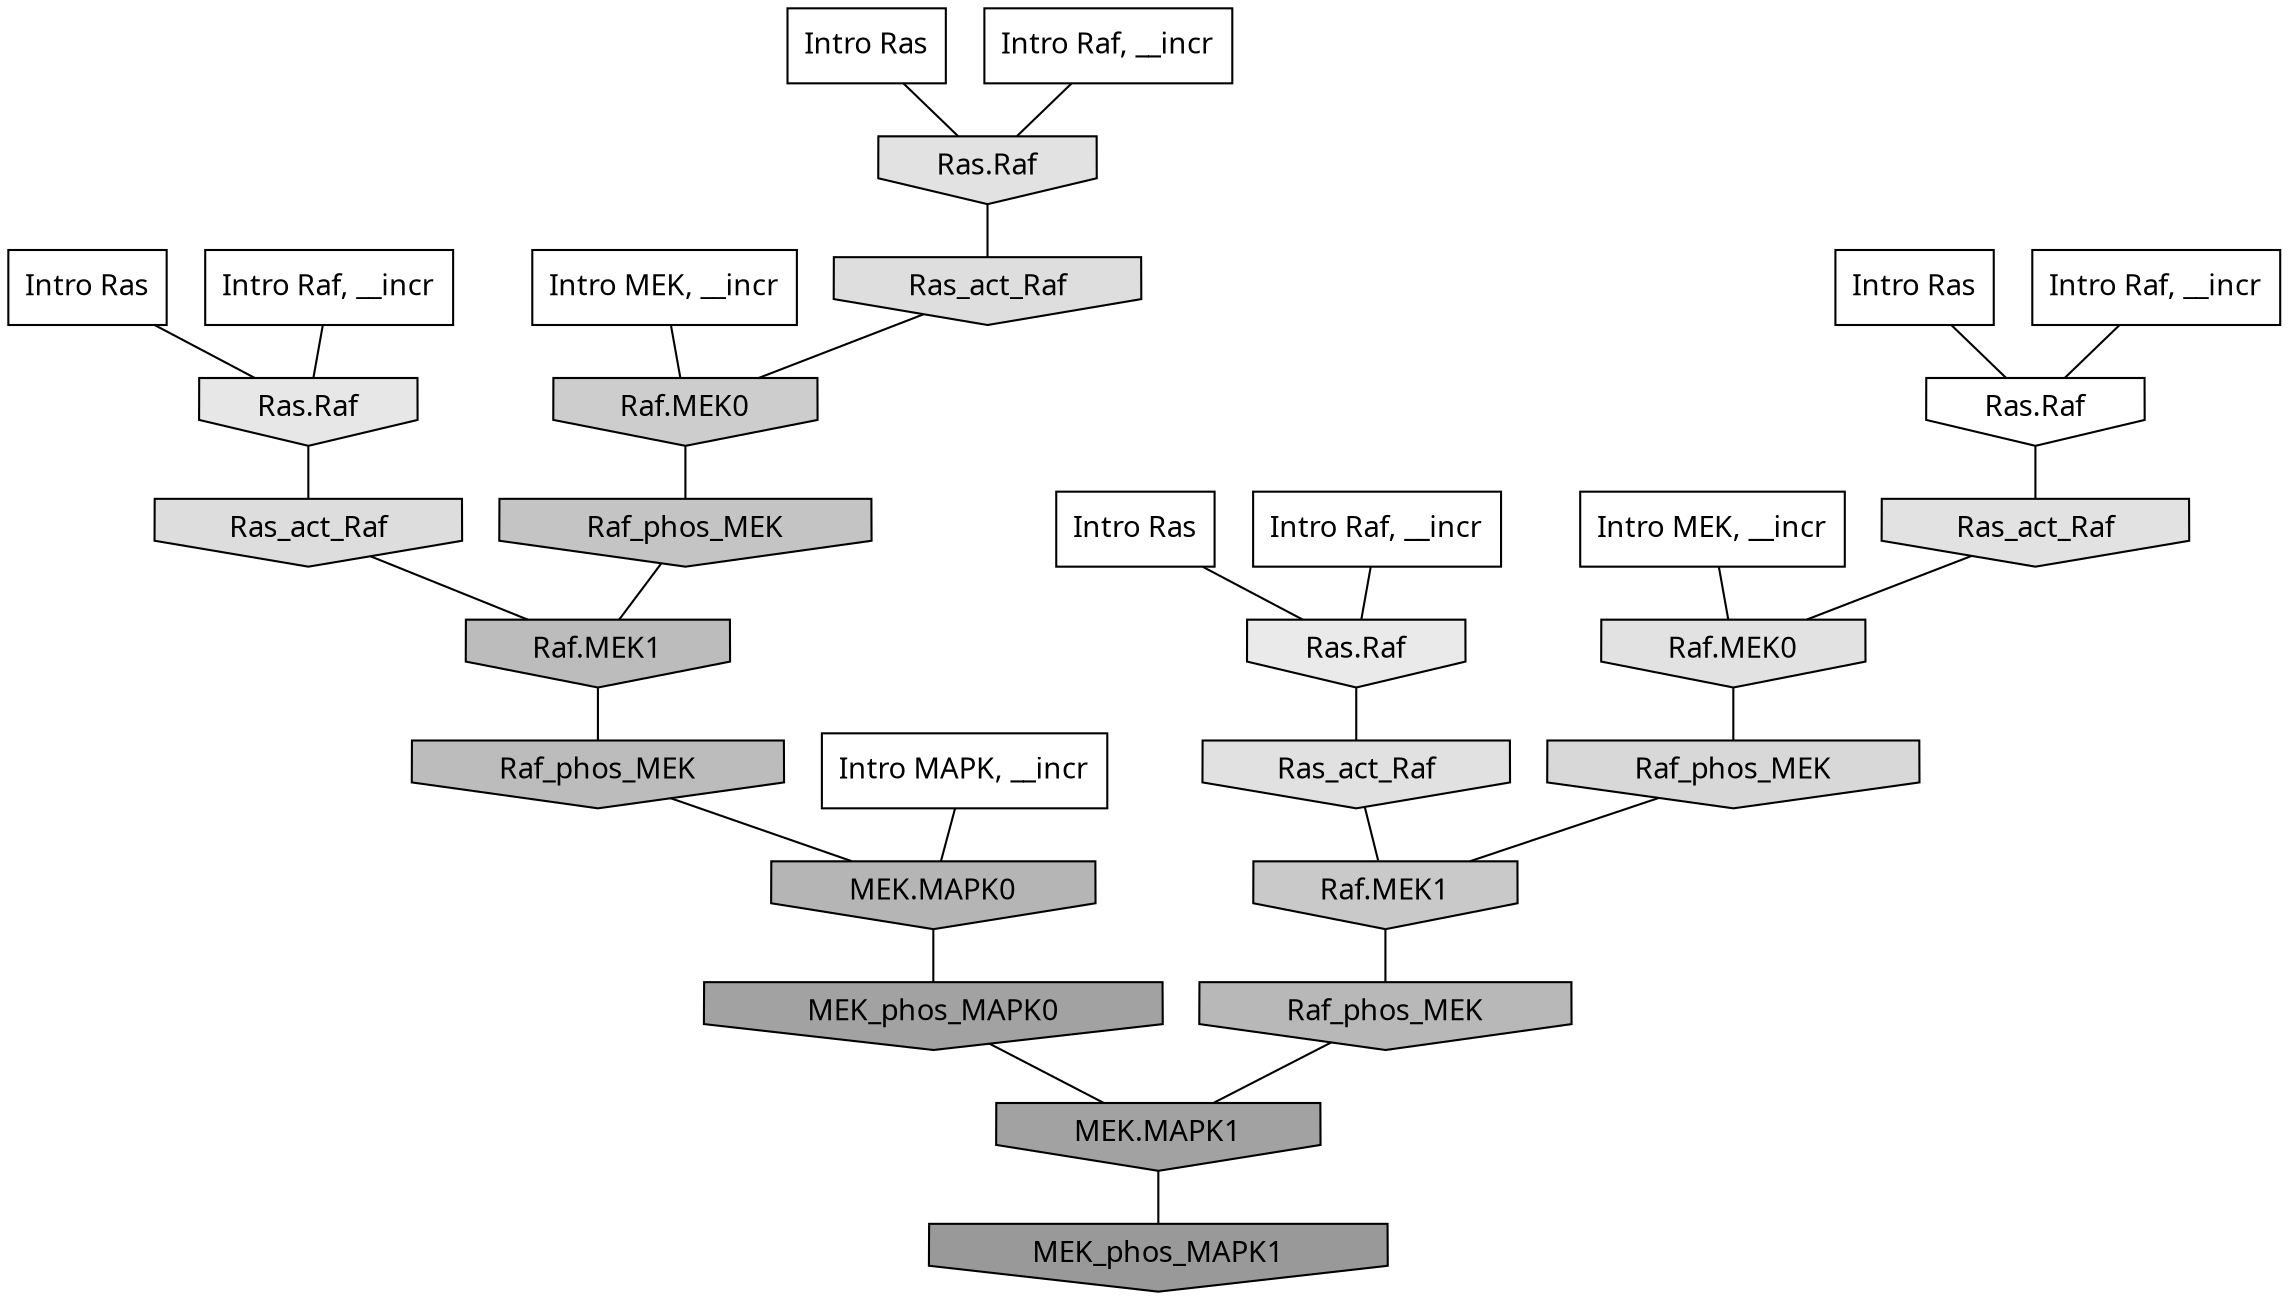 digraph G{
  rankdir="TB";
  ranksep=0.30;
  node [fontname="CMU Serif"];
  edge [fontname="CMU Serif"];
  
  7 [label="Intro Ras", shape=rectangle, style=filled, fillcolor="0.000 0.000 1.000"]
  
  31 [label="Intro Ras", shape=rectangle, style=filled, fillcolor="0.000 0.000 1.000"]
  
  35 [label="Intro Ras", shape=rectangle, style=filled, fillcolor="0.000 0.000 1.000"]
  
  92 [label="Intro Ras", shape=rectangle, style=filled, fillcolor="0.000 0.000 1.000"]
  
  192 [label="Intro Raf, __incr", shape=rectangle, style=filled, fillcolor="0.000 0.000 1.000"]
  
  525 [label="Intro Raf, __incr", shape=rectangle, style=filled, fillcolor="0.000 0.000 1.000"]
  
  613 [label="Intro Raf, __incr", shape=rectangle, style=filled, fillcolor="0.000 0.000 1.000"]
  
  1088 [label="Intro Raf, __incr", shape=rectangle, style=filled, fillcolor="0.000 0.000 1.000"]
  
  1216 [label="Intro MEK, __incr", shape=rectangle, style=filled, fillcolor="0.000 0.000 1.000"]
  
  1861 [label="Intro MEK, __incr", shape=rectangle, style=filled, fillcolor="0.000 0.000 1.000"]
  
  2812 [label="Intro MAPK, __incr", shape=rectangle, style=filled, fillcolor="0.000 0.000 1.000"]
  
  3202 [label="Ras.Raf", shape=invhouse, style=filled, fillcolor="0.000 0.000 1.000"]
  
  4345 [label="Ras.Raf", shape=invhouse, style=filled, fillcolor="0.000 0.000 0.916"]
  
  4567 [label="Ras.Raf", shape=invhouse, style=filled, fillcolor="0.000 0.000 0.903"]
  
  4942 [label="Ras_act_Raf", shape=invhouse, style=filled, fillcolor="0.000 0.000 0.885"]
  
  4944 [label="Raf.MEK0", shape=invhouse, style=filled, fillcolor="0.000 0.000 0.885"]
  
  4959 [label="Ras.Raf", shape=invhouse, style=filled, fillcolor="0.000 0.000 0.884"]
  
  4992 [label="Ras_act_Raf", shape=invhouse, style=filled, fillcolor="0.000 0.000 0.882"]
  
  5226 [label="Ras_act_Raf", shape=invhouse, style=filled, fillcolor="0.000 0.000 0.870"]
  
  5373 [label="Ras_act_Raf", shape=invhouse, style=filled, fillcolor="0.000 0.000 0.864"]
  
  5781 [label="Raf_phos_MEK", shape=invhouse, style=filled, fillcolor="0.000 0.000 0.844"]
  
  6850 [label="Raf.MEK0", shape=invhouse, style=filled, fillcolor="0.000 0.000 0.803"]
  
  7463 [label="Raf.MEK1", shape=invhouse, style=filled, fillcolor="0.000 0.000 0.787"]
  
  8218 [label="Raf_phos_MEK", shape=invhouse, style=filled, fillcolor="0.000 0.000 0.767"]
  
  9583 [label="Raf.MEK1", shape=invhouse, style=filled, fillcolor="0.000 0.000 0.736"]
  
  9644 [label="Raf_phos_MEK", shape=invhouse, style=filled, fillcolor="0.000 0.000 0.735"]
  
  10295 [label="Raf_phos_MEK", shape=invhouse, style=filled, fillcolor="0.000 0.000 0.722"]
  
  11114 [label="MEK.MAPK0", shape=invhouse, style=filled, fillcolor="0.000 0.000 0.708"]
  
  16334 [label="MEK_phos_MAPK0", shape=invhouse, style=filled, fillcolor="0.000 0.000 0.634"]
  
  16338 [label="MEK.MAPK1", shape=invhouse, style=filled, fillcolor="0.000 0.000 0.634"]
  
  17712 [label="MEK_phos_MAPK1", shape=invhouse, style=filled, fillcolor="0.000 0.000 0.600"]
  
  
  16338 -> 17712 [dir=none, color="0.000 0.000 0.000"] 
  16334 -> 16338 [dir=none, color="0.000 0.000 0.000"] 
  11114 -> 16334 [dir=none, color="0.000 0.000 0.000"] 
  10295 -> 16338 [dir=none, color="0.000 0.000 0.000"] 
  9644 -> 11114 [dir=none, color="0.000 0.000 0.000"] 
  9583 -> 9644 [dir=none, color="0.000 0.000 0.000"] 
  8218 -> 9583 [dir=none, color="0.000 0.000 0.000"] 
  7463 -> 10295 [dir=none, color="0.000 0.000 0.000"] 
  6850 -> 8218 [dir=none, color="0.000 0.000 0.000"] 
  5781 -> 7463 [dir=none, color="0.000 0.000 0.000"] 
  5373 -> 9583 [dir=none, color="0.000 0.000 0.000"] 
  5226 -> 6850 [dir=none, color="0.000 0.000 0.000"] 
  4992 -> 7463 [dir=none, color="0.000 0.000 0.000"] 
  4959 -> 5226 [dir=none, color="0.000 0.000 0.000"] 
  4944 -> 5781 [dir=none, color="0.000 0.000 0.000"] 
  4942 -> 4944 [dir=none, color="0.000 0.000 0.000"] 
  4567 -> 5373 [dir=none, color="0.000 0.000 0.000"] 
  4345 -> 4992 [dir=none, color="0.000 0.000 0.000"] 
  3202 -> 4942 [dir=none, color="0.000 0.000 0.000"] 
  2812 -> 11114 [dir=none, color="0.000 0.000 0.000"] 
  1861 -> 6850 [dir=none, color="0.000 0.000 0.000"] 
  1216 -> 4944 [dir=none, color="0.000 0.000 0.000"] 
  1088 -> 4567 [dir=none, color="0.000 0.000 0.000"] 
  613 -> 3202 [dir=none, color="0.000 0.000 0.000"] 
  525 -> 4959 [dir=none, color="0.000 0.000 0.000"] 
  192 -> 4345 [dir=none, color="0.000 0.000 0.000"] 
  92 -> 4959 [dir=none, color="0.000 0.000 0.000"] 
  35 -> 3202 [dir=none, color="0.000 0.000 0.000"] 
  31 -> 4345 [dir=none, color="0.000 0.000 0.000"] 
  7 -> 4567 [dir=none, color="0.000 0.000 0.000"] 
  
  }
